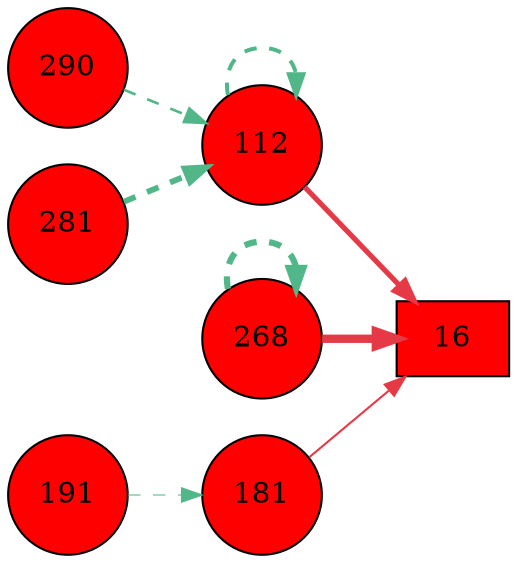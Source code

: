 digraph G{
rankdir=LR;
290 [style=filled, shape=circle, fillcolor="#fe0000", label="290"];
268 [style=filled, shape=circle, fillcolor="#fe0000", label="268"];
16 [style=filled, shape=box, fillcolor="#fe0000", label="16"];
112 [style=filled, shape=circle, fillcolor="#fe0000", label="112"];
181 [style=filled, shape=circle, fillcolor="#fe0000", label="181"];
281 [style=filled, shape=circle, fillcolor="#fe0000", label="281"];
191 [style=filled, shape=circle, fillcolor="#fe0000", label="191"];
268 -> 16 [color="#e63946",penwidth=4.00];
112 -> 16 [color="#e63946",penwidth=2.49];
181 -> 16 [color="#e63946",penwidth=1.00];
281 -> 112 [color="#52b788",style=dashed,penwidth=2.79];
112 -> 112 [color="#52b788",style=dashed,penwidth=1.92];
290 -> 112 [color="#52b788",style=dashed,penwidth=1.26];
268 -> 268 [color="#52b788",style=dashed,penwidth=3.00];
191 -> 181 [color="#52b788",style=dashed,penwidth=0.50];
}